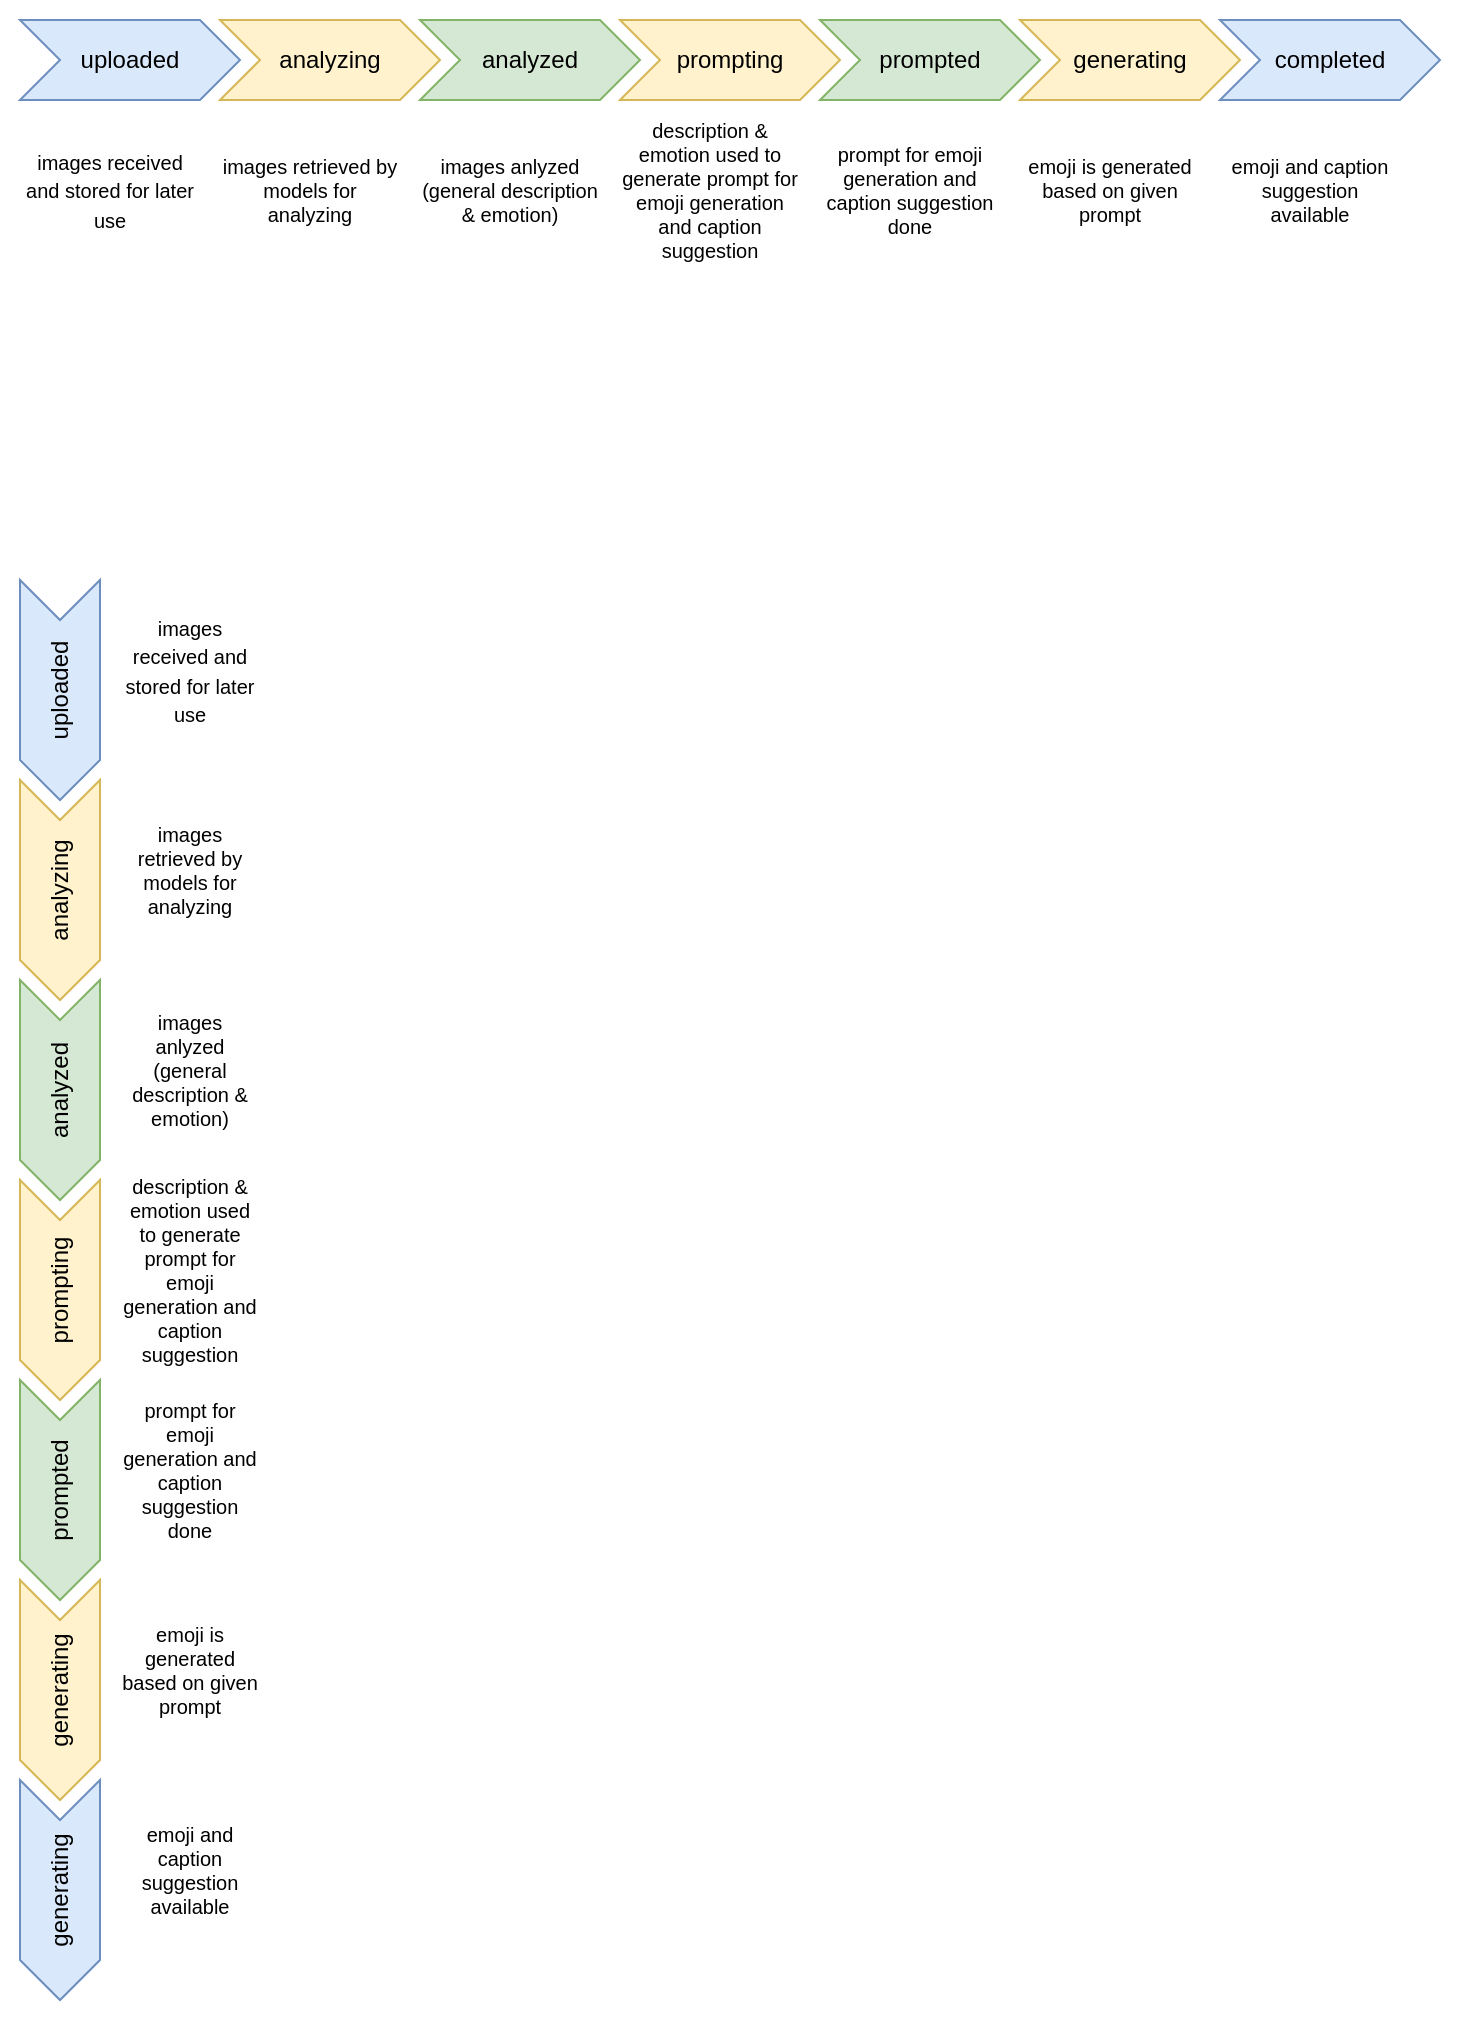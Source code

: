 <mxfile version="26.0.8">
  <diagram name="Page-1" id="WTZXXo8ZZ_Hqiv_jmWDr">
    <mxGraphModel dx="2362" dy="2372" grid="1" gridSize="10" guides="1" tooltips="1" connect="1" arrows="1" fold="1" page="1" pageScale="1" pageWidth="850" pageHeight="1100" math="0" shadow="0">
      <root>
        <mxCell id="0" />
        <mxCell id="1" parent="0" />
        <mxCell id="wQrvdkC9KPMXSVothPcK-31" value="" style="rounded=0;whiteSpace=wrap;html=1;strokeColor=none;" vertex="1" parent="1">
          <mxGeometry x="70" y="350" width="140" height="730" as="geometry" />
        </mxCell>
        <mxCell id="wQrvdkC9KPMXSVothPcK-15" value="" style="rounded=0;whiteSpace=wrap;html=1;strokeColor=none;" vertex="1" parent="1">
          <mxGeometry x="70" y="70" width="730" height="140" as="geometry" />
        </mxCell>
        <mxCell id="wQrvdkC9KPMXSVothPcK-1" value="uploaded" style="shape=step;perimeter=stepPerimeter;whiteSpace=wrap;html=1;fixedSize=1;fillColor=#dae8fc;strokeColor=#6c8ebf;" vertex="1" parent="1">
          <mxGeometry x="80" y="80" width="110" height="40" as="geometry" />
        </mxCell>
        <mxCell id="wQrvdkC9KPMXSVothPcK-2" value="analyzing" style="shape=step;perimeter=stepPerimeter;whiteSpace=wrap;html=1;fixedSize=1;fillColor=#fff2cc;strokeColor=#d6b656;" vertex="1" parent="1">
          <mxGeometry x="180" y="80" width="110" height="40" as="geometry" />
        </mxCell>
        <mxCell id="wQrvdkC9KPMXSVothPcK-3" value="analyzed" style="shape=step;perimeter=stepPerimeter;whiteSpace=wrap;html=1;fixedSize=1;fillColor=#d5e8d4;strokeColor=#82b366;" vertex="1" parent="1">
          <mxGeometry x="280" y="80" width="110" height="40" as="geometry" />
        </mxCell>
        <mxCell id="wQrvdkC9KPMXSVothPcK-4" value="&lt;div&gt;prompting&lt;/div&gt;" style="shape=step;perimeter=stepPerimeter;whiteSpace=wrap;html=1;fixedSize=1;fillColor=#fff2cc;strokeColor=#d6b656;" vertex="1" parent="1">
          <mxGeometry x="380" y="80" width="110" height="40" as="geometry" />
        </mxCell>
        <mxCell id="wQrvdkC9KPMXSVothPcK-5" value="&lt;div&gt;prompted&lt;/div&gt;" style="shape=step;perimeter=stepPerimeter;whiteSpace=wrap;html=1;fixedSize=1;fillColor=#d5e8d4;strokeColor=#82b366;" vertex="1" parent="1">
          <mxGeometry x="480" y="80" width="110" height="40" as="geometry" />
        </mxCell>
        <mxCell id="wQrvdkC9KPMXSVothPcK-6" value="&lt;div&gt;generating&lt;/div&gt;" style="shape=step;perimeter=stepPerimeter;whiteSpace=wrap;html=1;fixedSize=1;fillColor=#fff2cc;strokeColor=#d6b656;" vertex="1" parent="1">
          <mxGeometry x="580" y="80" width="110" height="40" as="geometry" />
        </mxCell>
        <mxCell id="wQrvdkC9KPMXSVothPcK-7" value="completed" style="shape=step;perimeter=stepPerimeter;whiteSpace=wrap;html=1;fixedSize=1;fillColor=#dae8fc;strokeColor=#6c8ebf;" vertex="1" parent="1">
          <mxGeometry x="680" y="80" width="110" height="40" as="geometry" />
        </mxCell>
        <mxCell id="wQrvdkC9KPMXSVothPcK-8" value="&lt;div&gt;&lt;font style=&quot;font-size: 10px;&quot;&gt;images received and stored for later use&lt;/font&gt;&lt;/div&gt;" style="text;html=1;align=center;verticalAlign=middle;whiteSpace=wrap;rounded=0;" vertex="1" parent="1">
          <mxGeometry x="80" y="130" width="90" height="70" as="geometry" />
        </mxCell>
        <mxCell id="wQrvdkC9KPMXSVothPcK-9" value="images retrieved by models for analyzing" style="text;html=1;align=center;verticalAlign=middle;whiteSpace=wrap;rounded=0;fontSize=10;" vertex="1" parent="1">
          <mxGeometry x="180" y="130" width="90" height="70" as="geometry" />
        </mxCell>
        <mxCell id="wQrvdkC9KPMXSVothPcK-10" value="images anlyzed (general description &amp;amp; emotion)" style="text;html=1;align=center;verticalAlign=middle;whiteSpace=wrap;rounded=0;fontSize=10;" vertex="1" parent="1">
          <mxGeometry x="280" y="130" width="90" height="70" as="geometry" />
        </mxCell>
        <mxCell id="wQrvdkC9KPMXSVothPcK-11" value="description &amp;amp; emotion used to generate prompt for emoji generation and caption suggestion" style="text;html=1;align=center;verticalAlign=middle;whiteSpace=wrap;rounded=0;fontSize=10;" vertex="1" parent="1">
          <mxGeometry x="380" y="130" width="90" height="70" as="geometry" />
        </mxCell>
        <mxCell id="wQrvdkC9KPMXSVothPcK-12" value="&lt;div&gt;prompt for emoji generation and caption suggestion done&lt;/div&gt;" style="text;html=1;align=center;verticalAlign=middle;whiteSpace=wrap;rounded=0;fontSize=10;" vertex="1" parent="1">
          <mxGeometry x="480" y="130" width="90" height="70" as="geometry" />
        </mxCell>
        <mxCell id="wQrvdkC9KPMXSVothPcK-13" value="emoji is generated based on given prompt" style="text;html=1;align=center;verticalAlign=middle;whiteSpace=wrap;rounded=0;fontSize=10;" vertex="1" parent="1">
          <mxGeometry x="580" y="130" width="90" height="70" as="geometry" />
        </mxCell>
        <mxCell id="wQrvdkC9KPMXSVothPcK-14" value="emoji and caption suggestion available" style="text;html=1;align=center;verticalAlign=middle;whiteSpace=wrap;rounded=0;fontSize=10;" vertex="1" parent="1">
          <mxGeometry x="680" y="130" width="90" height="70" as="geometry" />
        </mxCell>
        <mxCell id="wQrvdkC9KPMXSVothPcK-16" value="uploaded" style="shape=step;perimeter=stepPerimeter;whiteSpace=wrap;html=1;fixedSize=1;rotation=-90;horizontal=1;flipV=1;flipH=1;fillColor=#dae8fc;strokeColor=#6c8ebf;" vertex="1" parent="1">
          <mxGeometry x="45" y="395" width="110" height="40" as="geometry" />
        </mxCell>
        <mxCell id="wQrvdkC9KPMXSVothPcK-17" value="analyzing" style="shape=step;perimeter=stepPerimeter;whiteSpace=wrap;html=1;fixedSize=1;rotation=-90;horizontal=1;flipV=1;flipH=1;fillColor=#fff2cc;strokeColor=#d6b656;" vertex="1" parent="1">
          <mxGeometry x="45" y="495" width="110" height="40" as="geometry" />
        </mxCell>
        <mxCell id="wQrvdkC9KPMXSVothPcK-18" value="analyzed" style="shape=step;perimeter=stepPerimeter;whiteSpace=wrap;html=1;fixedSize=1;rotation=-90;horizontal=1;flipV=1;flipH=1;fillColor=#d5e8d4;strokeColor=#82b366;" vertex="1" parent="1">
          <mxGeometry x="45" y="595" width="110" height="40" as="geometry" />
        </mxCell>
        <mxCell id="wQrvdkC9KPMXSVothPcK-19" value="&lt;div&gt;prompting&lt;/div&gt;" style="shape=step;perimeter=stepPerimeter;whiteSpace=wrap;html=1;fixedSize=1;rotation=-90;horizontal=1;flipV=1;flipH=1;fillColor=#fff2cc;strokeColor=#d6b656;" vertex="1" parent="1">
          <mxGeometry x="45" y="695" width="110" height="40" as="geometry" />
        </mxCell>
        <mxCell id="wQrvdkC9KPMXSVothPcK-20" value="&lt;div&gt;prompted&lt;/div&gt;" style="shape=step;perimeter=stepPerimeter;whiteSpace=wrap;html=1;fixedSize=1;rotation=-90;horizontal=1;flipV=1;flipH=1;fillColor=#d5e8d4;strokeColor=#82b366;" vertex="1" parent="1">
          <mxGeometry x="45" y="795" width="110" height="40" as="geometry" />
        </mxCell>
        <mxCell id="wQrvdkC9KPMXSVothPcK-21" value="&lt;div&gt;generating&lt;/div&gt;" style="shape=step;perimeter=stepPerimeter;whiteSpace=wrap;html=1;fixedSize=1;rotation=-90;horizontal=1;flipV=1;flipH=1;fillColor=#fff2cc;strokeColor=#d6b656;" vertex="1" parent="1">
          <mxGeometry x="45" y="895" width="110" height="40" as="geometry" />
        </mxCell>
        <mxCell id="wQrvdkC9KPMXSVothPcK-22" value="&lt;div&gt;generating&lt;/div&gt;" style="shape=step;perimeter=stepPerimeter;whiteSpace=wrap;html=1;fixedSize=1;rotation=-90;horizontal=1;flipV=1;flipH=1;fillColor=#dae8fc;strokeColor=#6c8ebf;" vertex="1" parent="1">
          <mxGeometry x="45" y="995" width="110" height="40" as="geometry" />
        </mxCell>
        <mxCell id="wQrvdkC9KPMXSVothPcK-23" value="&lt;div&gt;&lt;font style=&quot;font-size: 10px;&quot;&gt;images received and stored for later use&lt;/font&gt;&lt;/div&gt;" style="text;html=1;align=center;verticalAlign=middle;whiteSpace=wrap;rounded=0;" vertex="1" parent="1">
          <mxGeometry x="130" y="360" width="70" height="90" as="geometry" />
        </mxCell>
        <mxCell id="wQrvdkC9KPMXSVothPcK-24" value="images retrieved by models for analyzing" style="text;html=1;align=center;verticalAlign=middle;whiteSpace=wrap;rounded=0;fontSize=10;" vertex="1" parent="1">
          <mxGeometry x="130" y="460" width="70" height="90" as="geometry" />
        </mxCell>
        <mxCell id="wQrvdkC9KPMXSVothPcK-25" value="images anlyzed (general description &amp;amp; emotion)" style="text;html=1;align=center;verticalAlign=middle;whiteSpace=wrap;rounded=0;fontSize=10;" vertex="1" parent="1">
          <mxGeometry x="130" y="560" width="70" height="90" as="geometry" />
        </mxCell>
        <mxCell id="wQrvdkC9KPMXSVothPcK-26" value="description &amp;amp; emotion used to generate prompt for emoji generation and caption suggestion" style="text;html=1;align=center;verticalAlign=middle;whiteSpace=wrap;rounded=0;fontSize=10;" vertex="1" parent="1">
          <mxGeometry x="130" y="660" width="70" height="90" as="geometry" />
        </mxCell>
        <mxCell id="wQrvdkC9KPMXSVothPcK-27" value="&lt;div&gt;prompt for emoji generation and caption suggestion done&lt;/div&gt;" style="text;html=1;align=center;verticalAlign=middle;whiteSpace=wrap;rounded=0;fontSize=10;" vertex="1" parent="1">
          <mxGeometry x="130" y="760" width="70" height="90" as="geometry" />
        </mxCell>
        <mxCell id="wQrvdkC9KPMXSVothPcK-28" value="emoji is generated based on given prompt" style="text;html=1;align=center;verticalAlign=middle;whiteSpace=wrap;rounded=0;fontSize=10;" vertex="1" parent="1">
          <mxGeometry x="130" y="860" width="70" height="90" as="geometry" />
        </mxCell>
        <mxCell id="wQrvdkC9KPMXSVothPcK-29" value="emoji and caption suggestion available" style="text;html=1;align=center;verticalAlign=middle;whiteSpace=wrap;rounded=0;fontSize=10;" vertex="1" parent="1">
          <mxGeometry x="130" y="960" width="70" height="90" as="geometry" />
        </mxCell>
      </root>
    </mxGraphModel>
  </diagram>
</mxfile>
